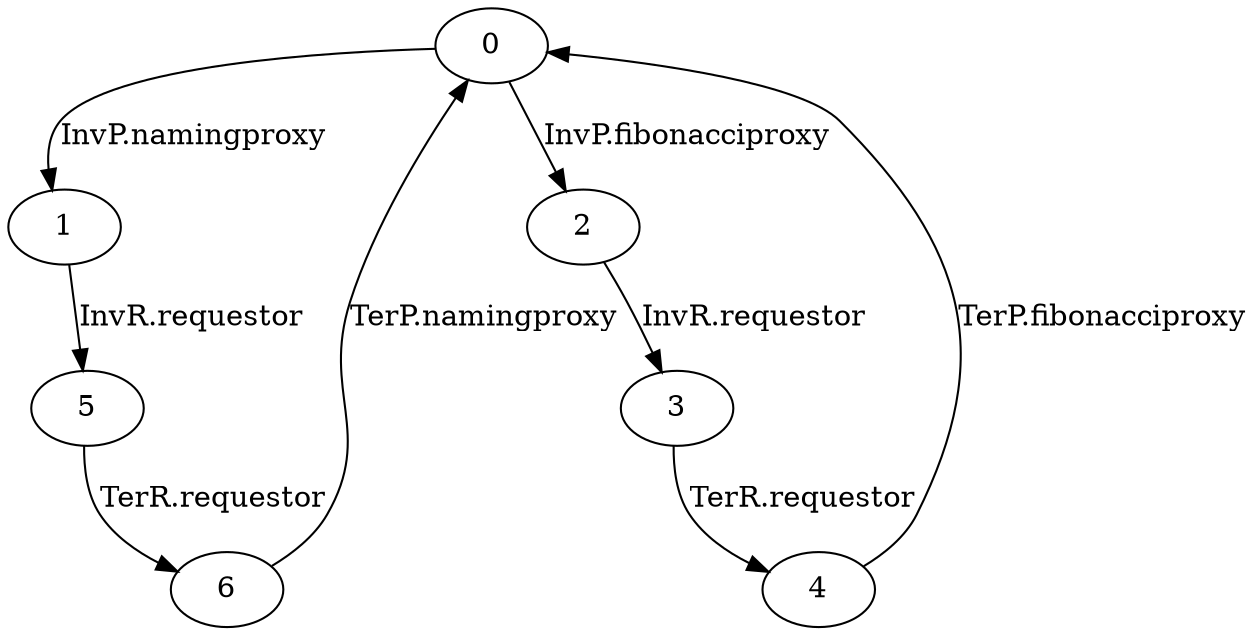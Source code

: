 digraph G {
  0 -> 1 [ label="InvP.namingproxy" ];
  0 -> 2 [ label="InvP.fibonacciproxy" ];
  1 -> 5 [ label="InvR.requestor" ];
  2 -> 3 [ label="InvR.requestor" ];
  3 -> 4 [ label="TerR.requestor" ];
  4 -> 0 [ label="TerP.fibonacciproxy" ];
  5 -> 6 [ label="TerR.requestor" ];
  6 -> 0 [ label="TerP.namingproxy" ];
}
